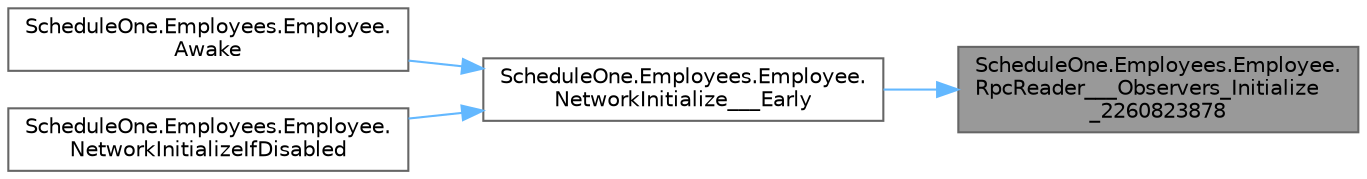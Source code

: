 digraph "ScheduleOne.Employees.Employee.RpcReader___Observers_Initialize_2260823878"
{
 // LATEX_PDF_SIZE
  bgcolor="transparent";
  edge [fontname=Helvetica,fontsize=10,labelfontname=Helvetica,labelfontsize=10];
  node [fontname=Helvetica,fontsize=10,shape=box,height=0.2,width=0.4];
  rankdir="RL";
  Node1 [id="Node000001",label="ScheduleOne.Employees.Employee.\lRpcReader___Observers_Initialize\l_2260823878",height=0.2,width=0.4,color="gray40", fillcolor="grey60", style="filled", fontcolor="black",tooltip=" "];
  Node1 -> Node2 [id="edge1_Node000001_Node000002",dir="back",color="steelblue1",style="solid",tooltip=" "];
  Node2 [id="Node000002",label="ScheduleOne.Employees.Employee.\lNetworkInitialize___Early",height=0.2,width=0.4,color="grey40", fillcolor="white", style="filled",URL="$class_schedule_one_1_1_employees_1_1_employee.html#a522458ea69acad47cb3828988d8a900c",tooltip=" "];
  Node2 -> Node3 [id="edge2_Node000002_Node000003",dir="back",color="steelblue1",style="solid",tooltip=" "];
  Node3 [id="Node000003",label="ScheduleOne.Employees.Employee.\lAwake",height=0.2,width=0.4,color="grey40", fillcolor="white", style="filled",URL="$class_schedule_one_1_1_employees_1_1_employee.html#a6b950b71a3bc61f8d8a3eaf0d953e713",tooltip=" "];
  Node2 -> Node4 [id="edge3_Node000002_Node000004",dir="back",color="steelblue1",style="solid",tooltip=" "];
  Node4 [id="Node000004",label="ScheduleOne.Employees.Employee.\lNetworkInitializeIfDisabled",height=0.2,width=0.4,color="grey40", fillcolor="white", style="filled",URL="$class_schedule_one_1_1_employees_1_1_employee.html#ad1c4b13f25e4f58942e8d02f0b136af2",tooltip=" "];
}
